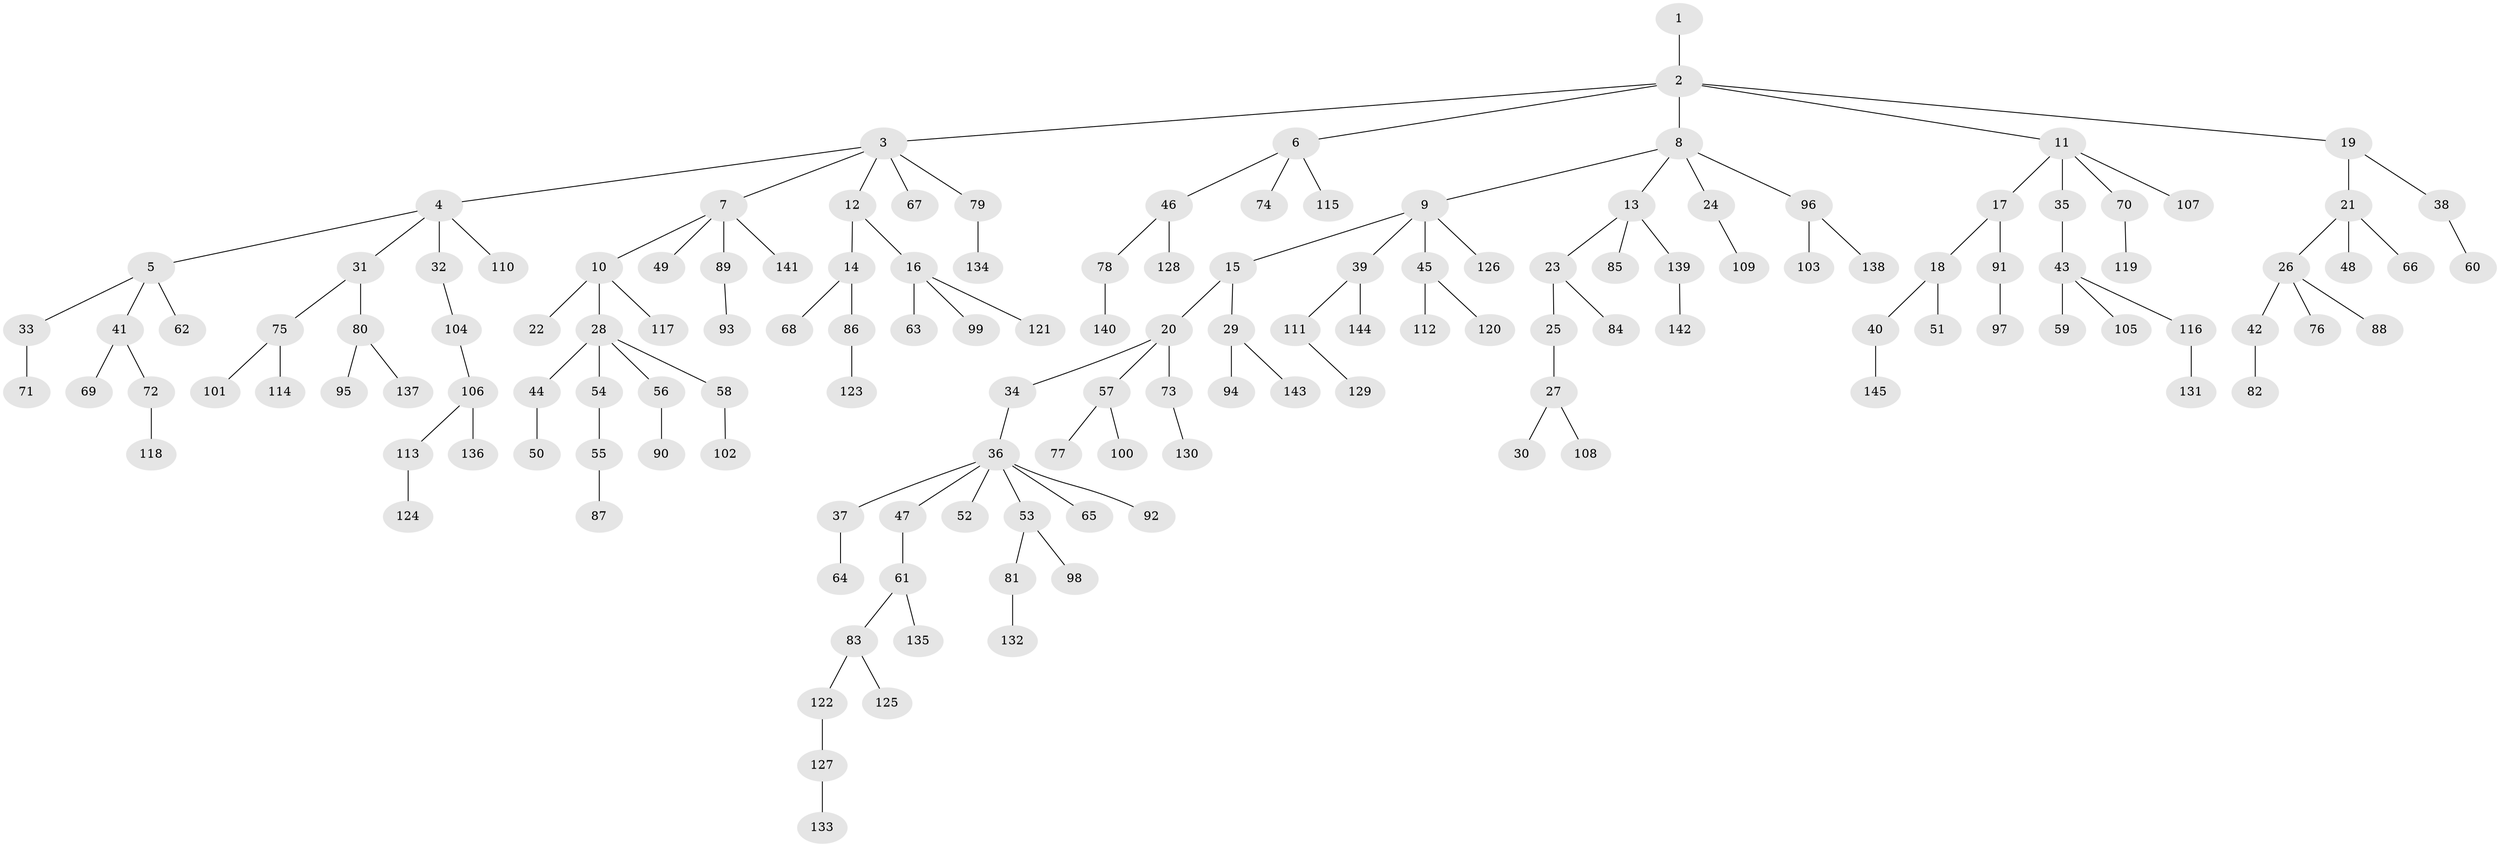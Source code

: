 // coarse degree distribution, {5: 0.050505050505050504, 6: 0.030303030303030304, 7: 0.030303030303030304, 3: 0.10101010101010101, 2: 0.18181818181818182, 1: 0.5858585858585859, 4: 0.020202020202020204}
// Generated by graph-tools (version 1.1) at 2025/24/03/03/25 07:24:08]
// undirected, 145 vertices, 144 edges
graph export_dot {
graph [start="1"]
  node [color=gray90,style=filled];
  1;
  2;
  3;
  4;
  5;
  6;
  7;
  8;
  9;
  10;
  11;
  12;
  13;
  14;
  15;
  16;
  17;
  18;
  19;
  20;
  21;
  22;
  23;
  24;
  25;
  26;
  27;
  28;
  29;
  30;
  31;
  32;
  33;
  34;
  35;
  36;
  37;
  38;
  39;
  40;
  41;
  42;
  43;
  44;
  45;
  46;
  47;
  48;
  49;
  50;
  51;
  52;
  53;
  54;
  55;
  56;
  57;
  58;
  59;
  60;
  61;
  62;
  63;
  64;
  65;
  66;
  67;
  68;
  69;
  70;
  71;
  72;
  73;
  74;
  75;
  76;
  77;
  78;
  79;
  80;
  81;
  82;
  83;
  84;
  85;
  86;
  87;
  88;
  89;
  90;
  91;
  92;
  93;
  94;
  95;
  96;
  97;
  98;
  99;
  100;
  101;
  102;
  103;
  104;
  105;
  106;
  107;
  108;
  109;
  110;
  111;
  112;
  113;
  114;
  115;
  116;
  117;
  118;
  119;
  120;
  121;
  122;
  123;
  124;
  125;
  126;
  127;
  128;
  129;
  130;
  131;
  132;
  133;
  134;
  135;
  136;
  137;
  138;
  139;
  140;
  141;
  142;
  143;
  144;
  145;
  1 -- 2;
  2 -- 3;
  2 -- 6;
  2 -- 8;
  2 -- 11;
  2 -- 19;
  3 -- 4;
  3 -- 7;
  3 -- 12;
  3 -- 67;
  3 -- 79;
  4 -- 5;
  4 -- 31;
  4 -- 32;
  4 -- 110;
  5 -- 33;
  5 -- 41;
  5 -- 62;
  6 -- 46;
  6 -- 74;
  6 -- 115;
  7 -- 10;
  7 -- 49;
  7 -- 89;
  7 -- 141;
  8 -- 9;
  8 -- 13;
  8 -- 24;
  8 -- 96;
  9 -- 15;
  9 -- 39;
  9 -- 45;
  9 -- 126;
  10 -- 22;
  10 -- 28;
  10 -- 117;
  11 -- 17;
  11 -- 35;
  11 -- 70;
  11 -- 107;
  12 -- 14;
  12 -- 16;
  13 -- 23;
  13 -- 85;
  13 -- 139;
  14 -- 68;
  14 -- 86;
  15 -- 20;
  15 -- 29;
  16 -- 63;
  16 -- 99;
  16 -- 121;
  17 -- 18;
  17 -- 91;
  18 -- 40;
  18 -- 51;
  19 -- 21;
  19 -- 38;
  20 -- 34;
  20 -- 57;
  20 -- 73;
  21 -- 26;
  21 -- 48;
  21 -- 66;
  23 -- 25;
  23 -- 84;
  24 -- 109;
  25 -- 27;
  26 -- 42;
  26 -- 76;
  26 -- 88;
  27 -- 30;
  27 -- 108;
  28 -- 44;
  28 -- 54;
  28 -- 56;
  28 -- 58;
  29 -- 94;
  29 -- 143;
  31 -- 75;
  31 -- 80;
  32 -- 104;
  33 -- 71;
  34 -- 36;
  35 -- 43;
  36 -- 37;
  36 -- 47;
  36 -- 52;
  36 -- 53;
  36 -- 65;
  36 -- 92;
  37 -- 64;
  38 -- 60;
  39 -- 111;
  39 -- 144;
  40 -- 145;
  41 -- 69;
  41 -- 72;
  42 -- 82;
  43 -- 59;
  43 -- 105;
  43 -- 116;
  44 -- 50;
  45 -- 112;
  45 -- 120;
  46 -- 78;
  46 -- 128;
  47 -- 61;
  53 -- 81;
  53 -- 98;
  54 -- 55;
  55 -- 87;
  56 -- 90;
  57 -- 77;
  57 -- 100;
  58 -- 102;
  61 -- 83;
  61 -- 135;
  70 -- 119;
  72 -- 118;
  73 -- 130;
  75 -- 101;
  75 -- 114;
  78 -- 140;
  79 -- 134;
  80 -- 95;
  80 -- 137;
  81 -- 132;
  83 -- 122;
  83 -- 125;
  86 -- 123;
  89 -- 93;
  91 -- 97;
  96 -- 103;
  96 -- 138;
  104 -- 106;
  106 -- 113;
  106 -- 136;
  111 -- 129;
  113 -- 124;
  116 -- 131;
  122 -- 127;
  127 -- 133;
  139 -- 142;
}
